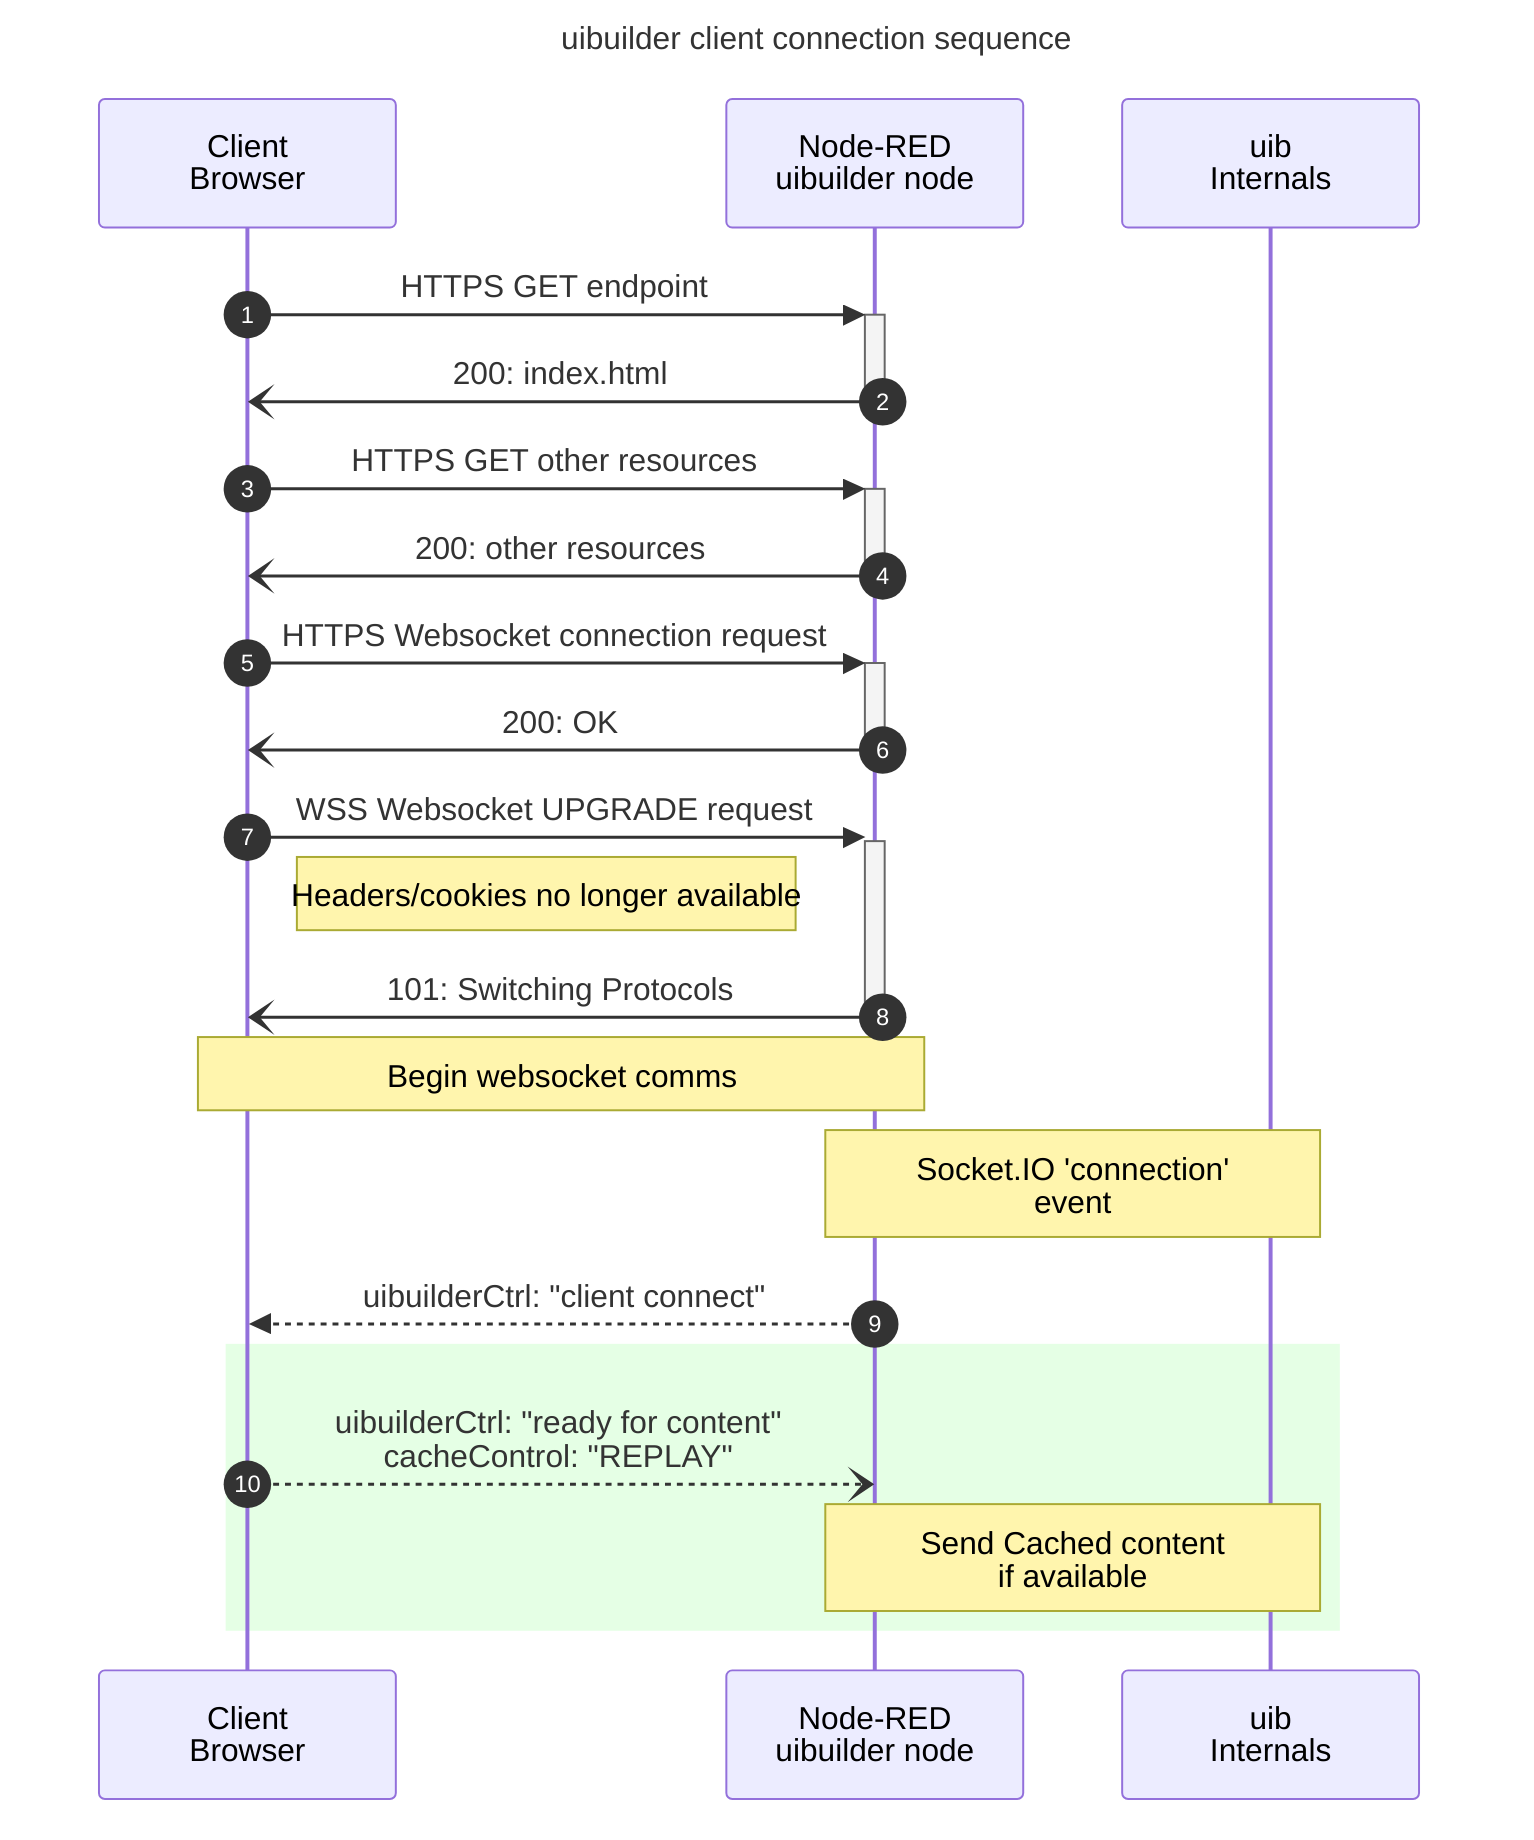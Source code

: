 sequenceDiagram
    %% https://mermaid-js.github.io/mermaid-live-editor/edit
    %% https://mermaid-js.github.io/mermaid/#/sequenceDiagram?id=syntax

    title: uibuilder client connection sequence

    participant client as Client <br> Browser
    participant NR as Node-RED <br> uibuilder node
    participant u as uib <br> Internals

    autonumber

    client->>+NR: HTTPS GET endpoint 
    NR-)-client: 200: index.html
    client->>+NR: HTTPS GET other resources
    NR-)-client: 200: other resources

    client->>+NR: HTTPS Websocket connection request
    NR-)-client: 200: OK

    client->>+NR: WSS Websocket UPGRADE request
    Note right of client: Headers/cookies no longer available
    NR-)-client: 101: Switching Protocols

    Note over client,NR: Begin websocket comms
    Note over NR,u: Socket.IO 'connection'<br>event

    NR-->>client: uibuilderCtrl: "client connect"
    
    rect rgba(0, 255, 0, 0.1)
        client--)NR: uibuilderCtrl: "ready for content"<br> cacheControl: "REPLAY"
        Note over NR,u: Send Cached content <br> if available
    end